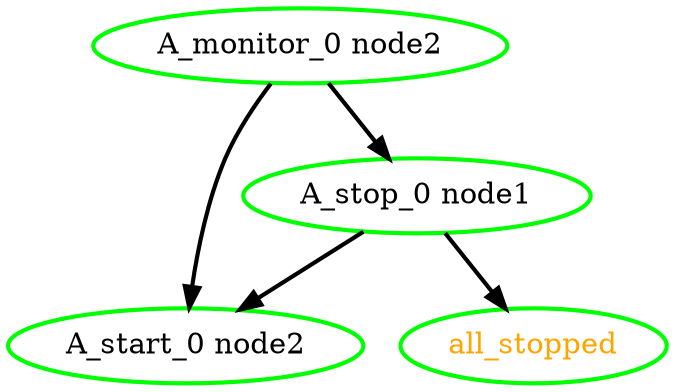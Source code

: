 digraph "g" {
"A_monitor_0 node2" -> "A_start_0 node2" [ style = bold]
"A_monitor_0 node2" -> "A_stop_0 node1" [ style = bold]
"A_monitor_0 node2" [ style=bold color="green" fontcolor="black"]
"A_start_0 node2" [ style=bold color="green" fontcolor="black"]
"A_stop_0 node1" -> "A_start_0 node2" [ style = bold]
"A_stop_0 node1" -> "all_stopped" [ style = bold]
"A_stop_0 node1" [ style=bold color="green" fontcolor="black"]
"all_stopped" [ style=bold color="green" fontcolor="orange"]
}

